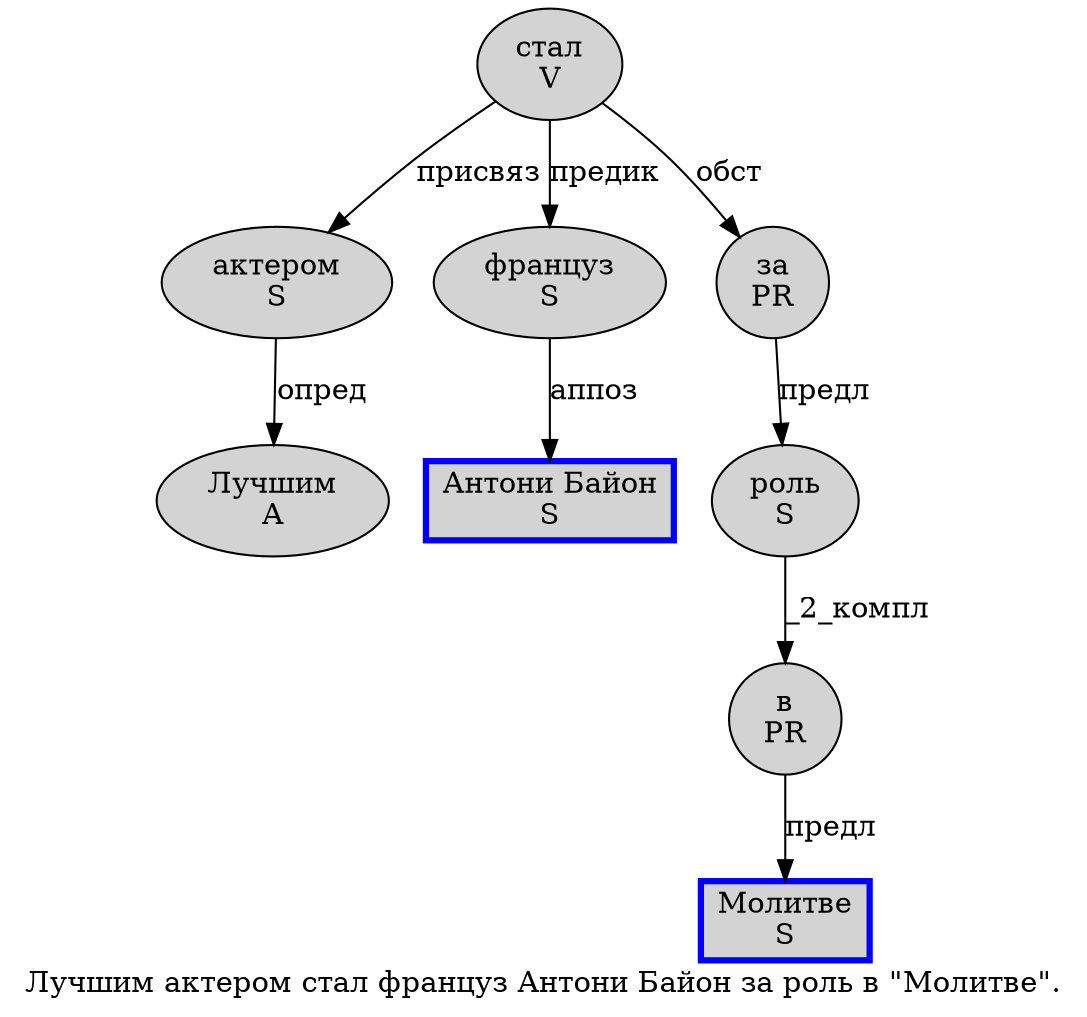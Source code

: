 digraph SENTENCE_1495 {
	graph [label="Лучшим актером стал француз Антони Байон за роль в \"Молитве\"."]
	node [style=filled]
		0 [label="Лучшим
A" color="" fillcolor=lightgray penwidth=1 shape=ellipse]
		1 [label="актером
S" color="" fillcolor=lightgray penwidth=1 shape=ellipse]
		2 [label="стал
V" color="" fillcolor=lightgray penwidth=1 shape=ellipse]
		3 [label="француз
S" color="" fillcolor=lightgray penwidth=1 shape=ellipse]
		4 [label="Антони Байон
S" color=blue fillcolor=lightgray penwidth=3 shape=box]
		5 [label="за
PR" color="" fillcolor=lightgray penwidth=1 shape=ellipse]
		6 [label="роль
S" color="" fillcolor=lightgray penwidth=1 shape=ellipse]
		7 [label="в
PR" color="" fillcolor=lightgray penwidth=1 shape=ellipse]
		9 [label="Молитве
S" color=blue fillcolor=lightgray penwidth=3 shape=box]
			5 -> 6 [label="предл"]
			1 -> 0 [label="опред"]
			3 -> 4 [label="аппоз"]
			7 -> 9 [label="предл"]
			6 -> 7 [label="_2_компл"]
			2 -> 1 [label="присвяз"]
			2 -> 3 [label="предик"]
			2 -> 5 [label="обст"]
}